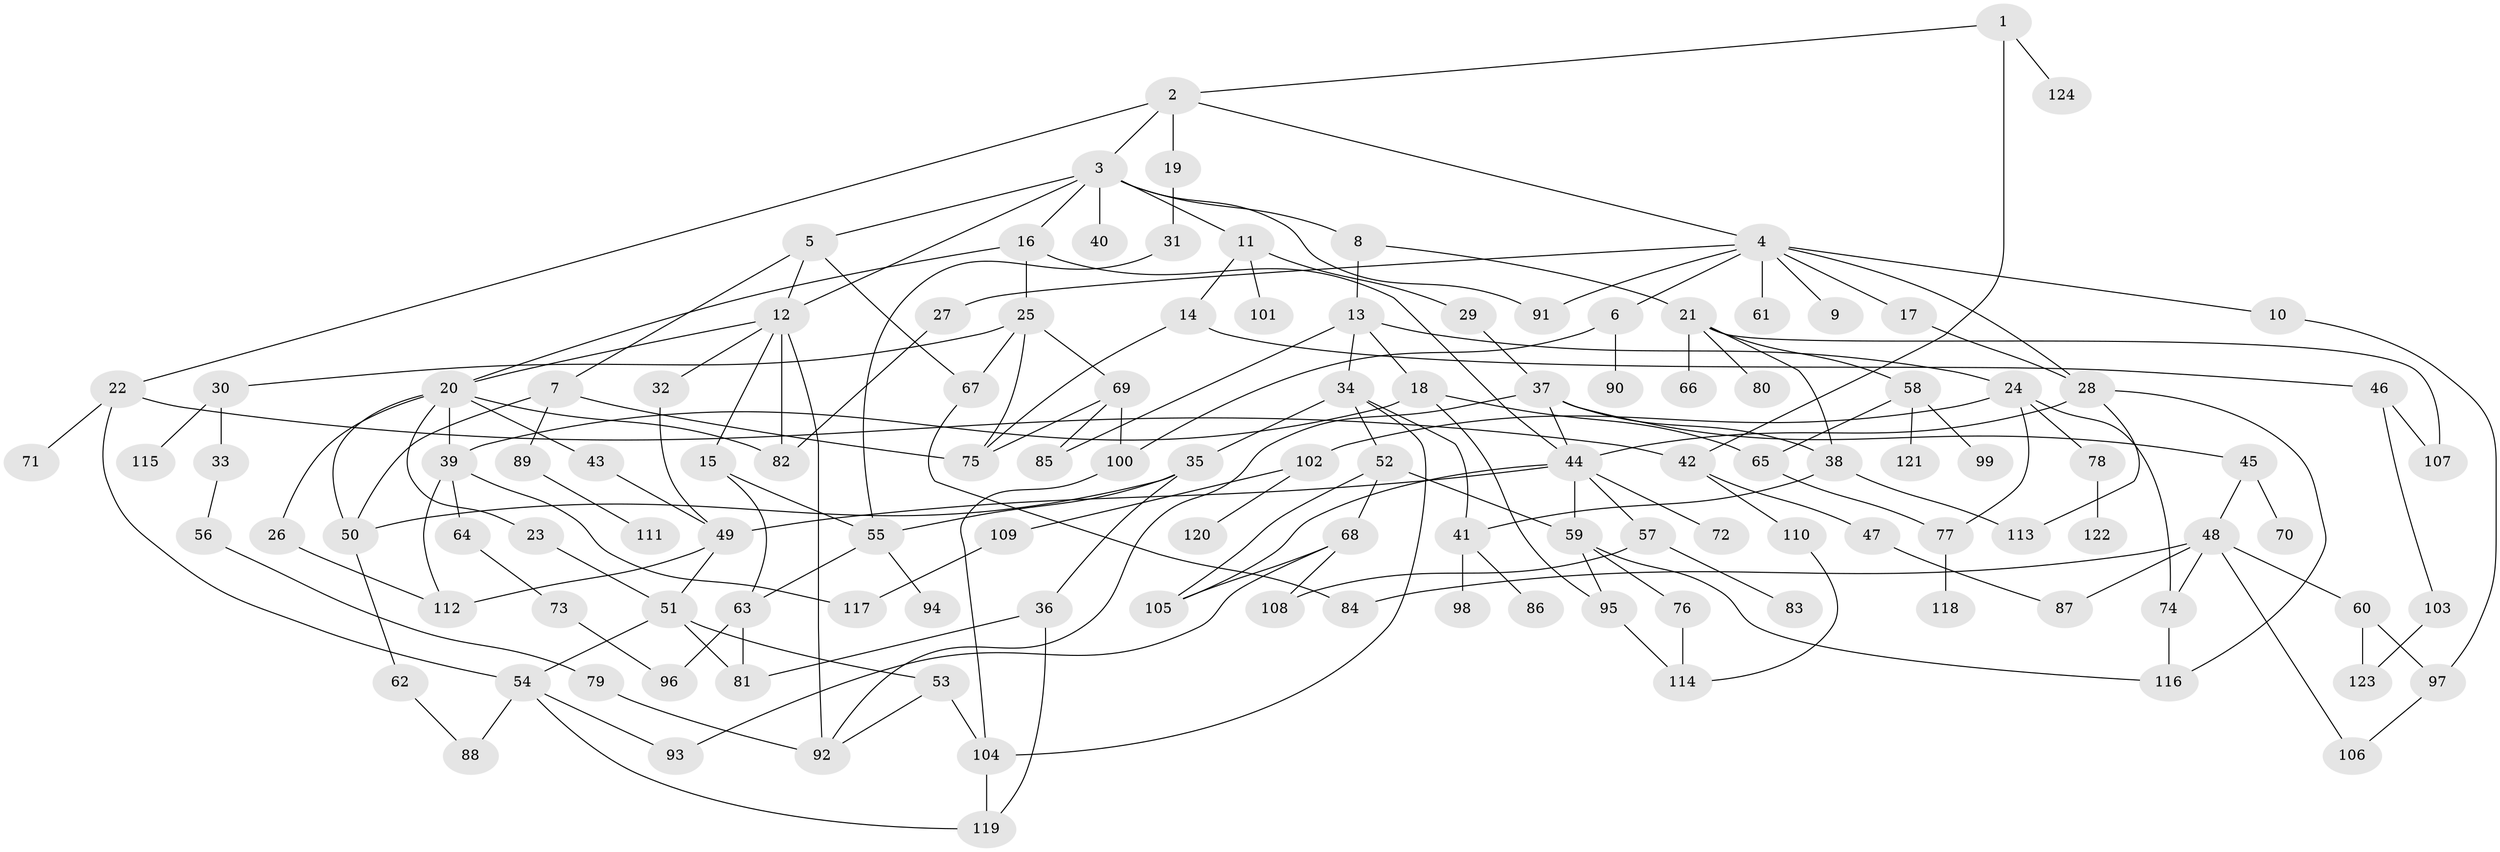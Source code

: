 // Generated by graph-tools (version 1.1) at 2025/01/03/09/25 03:01:00]
// undirected, 124 vertices, 184 edges
graph export_dot {
graph [start="1"]
  node [color=gray90,style=filled];
  1;
  2;
  3;
  4;
  5;
  6;
  7;
  8;
  9;
  10;
  11;
  12;
  13;
  14;
  15;
  16;
  17;
  18;
  19;
  20;
  21;
  22;
  23;
  24;
  25;
  26;
  27;
  28;
  29;
  30;
  31;
  32;
  33;
  34;
  35;
  36;
  37;
  38;
  39;
  40;
  41;
  42;
  43;
  44;
  45;
  46;
  47;
  48;
  49;
  50;
  51;
  52;
  53;
  54;
  55;
  56;
  57;
  58;
  59;
  60;
  61;
  62;
  63;
  64;
  65;
  66;
  67;
  68;
  69;
  70;
  71;
  72;
  73;
  74;
  75;
  76;
  77;
  78;
  79;
  80;
  81;
  82;
  83;
  84;
  85;
  86;
  87;
  88;
  89;
  90;
  91;
  92;
  93;
  94;
  95;
  96;
  97;
  98;
  99;
  100;
  101;
  102;
  103;
  104;
  105;
  106;
  107;
  108;
  109;
  110;
  111;
  112;
  113;
  114;
  115;
  116;
  117;
  118;
  119;
  120;
  121;
  122;
  123;
  124;
  1 -- 2;
  1 -- 42;
  1 -- 124;
  2 -- 3;
  2 -- 4;
  2 -- 19;
  2 -- 22;
  3 -- 5;
  3 -- 8;
  3 -- 11;
  3 -- 12;
  3 -- 16;
  3 -- 40;
  3 -- 91;
  4 -- 6;
  4 -- 9;
  4 -- 10;
  4 -- 17;
  4 -- 27;
  4 -- 61;
  4 -- 91;
  4 -- 28;
  5 -- 7;
  5 -- 67;
  5 -- 12;
  6 -- 90;
  6 -- 100;
  7 -- 89;
  7 -- 75;
  7 -- 50;
  8 -- 13;
  8 -- 21;
  10 -- 97;
  11 -- 14;
  11 -- 29;
  11 -- 101;
  12 -- 15;
  12 -- 32;
  12 -- 20;
  12 -- 82;
  12 -- 92;
  13 -- 18;
  13 -- 24;
  13 -- 34;
  13 -- 85;
  14 -- 46;
  14 -- 75;
  15 -- 55;
  15 -- 63;
  16 -- 20;
  16 -- 25;
  16 -- 44;
  17 -- 28;
  18 -- 39;
  18 -- 65;
  18 -- 95;
  19 -- 31;
  20 -- 23;
  20 -- 26;
  20 -- 43;
  20 -- 39;
  20 -- 50;
  20 -- 82;
  21 -- 58;
  21 -- 66;
  21 -- 80;
  21 -- 38;
  21 -- 107;
  22 -- 71;
  22 -- 54;
  22 -- 42;
  23 -- 51;
  24 -- 78;
  24 -- 102;
  24 -- 74;
  24 -- 77;
  25 -- 30;
  25 -- 69;
  25 -- 75;
  25 -- 67;
  26 -- 112;
  27 -- 82;
  28 -- 44;
  28 -- 113;
  28 -- 116;
  29 -- 37;
  30 -- 33;
  30 -- 115;
  31 -- 55;
  32 -- 49;
  33 -- 56;
  34 -- 35;
  34 -- 52;
  34 -- 104;
  34 -- 41;
  35 -- 36;
  35 -- 50;
  35 -- 55;
  36 -- 81;
  36 -- 119;
  37 -- 38;
  37 -- 45;
  37 -- 92;
  37 -- 44;
  38 -- 41;
  38 -- 113;
  39 -- 64;
  39 -- 117;
  39 -- 112;
  41 -- 86;
  41 -- 98;
  42 -- 47;
  42 -- 110;
  43 -- 49;
  44 -- 57;
  44 -- 59;
  44 -- 72;
  44 -- 49;
  44 -- 105;
  45 -- 48;
  45 -- 70;
  46 -- 103;
  46 -- 107;
  47 -- 87;
  48 -- 60;
  48 -- 74;
  48 -- 87;
  48 -- 106;
  48 -- 84;
  49 -- 51;
  49 -- 112;
  50 -- 62;
  51 -- 53;
  51 -- 54;
  51 -- 81;
  52 -- 68;
  52 -- 105;
  52 -- 59;
  53 -- 92;
  53 -- 104;
  54 -- 88;
  54 -- 119;
  54 -- 93;
  55 -- 63;
  55 -- 94;
  56 -- 79;
  57 -- 83;
  57 -- 108;
  58 -- 99;
  58 -- 121;
  58 -- 65;
  59 -- 76;
  59 -- 95;
  59 -- 116;
  60 -- 123;
  60 -- 97;
  62 -- 88;
  63 -- 96;
  63 -- 81;
  64 -- 73;
  65 -- 77;
  67 -- 84;
  68 -- 93;
  68 -- 108;
  68 -- 105;
  69 -- 85;
  69 -- 100;
  69 -- 75;
  73 -- 96;
  74 -- 116;
  76 -- 114;
  77 -- 118;
  78 -- 122;
  79 -- 92;
  89 -- 111;
  95 -- 114;
  97 -- 106;
  100 -- 104;
  102 -- 109;
  102 -- 120;
  103 -- 123;
  104 -- 119;
  109 -- 117;
  110 -- 114;
}
